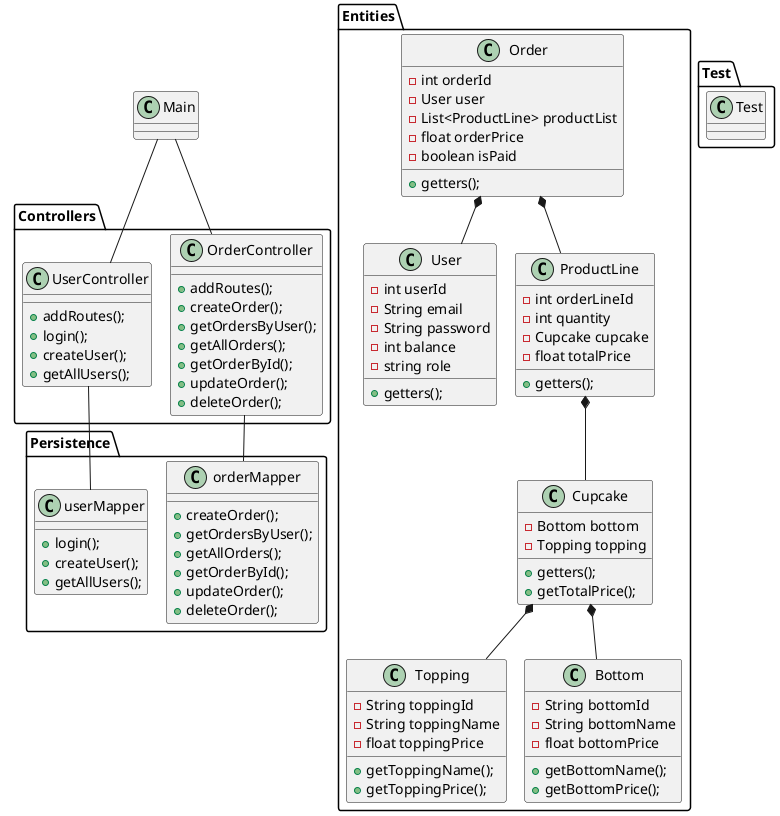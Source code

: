 @startuml
!pragma Layout smetana

    class Main {
    }

package "Entities" {
    class Cupcake {
    - Bottom bottom
    - Topping topping
    + getters();
    + getTotalPrice();
    }

    class Topping {
    - String toppingId
    - String toppingName
    - float toppingPrice
    + getToppingName();
    + getToppingPrice();
    }

    class Bottom {
    - String bottomId
    - String bottomName
    - float bottomPrice
    + getBottomName();
    + getBottomPrice();
    }

    class User {
    - int userId
    - String email
    - String password
    - int balance
    - string role
    + getters();
    }
    class ProductLine {
    - int orderLineId
    - int quantity
    - Cupcake cupcake
    - float totalPrice
    + getters();
    }

    class Order {
    - int orderId
    - User user
    - List<ProductLine> productList
    - float orderPrice
    - boolean isPaid
    + getters();
    }
}
Cupcake *-- Topping
Cupcake *-- Bottom

package "Persistence" {
    class orderMapper {
    + createOrder();
    + getOrdersByUser();
    + getAllOrders();
    + getOrderById();
    + updateOrder();
    + deleteOrder();
    }
class userMapper {
    + login();
    + createUser();
    + getAllUsers();
    }
}
Order *-- ProductLine
Order *-- User
ProductLine *-- Cupcake

package "Controllers" {
    class UserController {
    + addRoutes();
    + login();
    + createUser();
    + getAllUsers();
    }

    class OrderController {
    + addRoutes();
    + createOrder();
    + getOrdersByUser();
    + getAllOrders();
    + getOrderById();
    + updateOrder();
    + deleteOrder();
    }
}
package "Test" {
    class Test {
    }
}
Main -- UserController
Main -- OrderController
UserController -- userMapper
OrderController -- orderMapper

@enduml
implements ..|>
extends <|-- (is-a)
composition *-- (must-have)
Aggregation o-- (can-have)
Associering <--